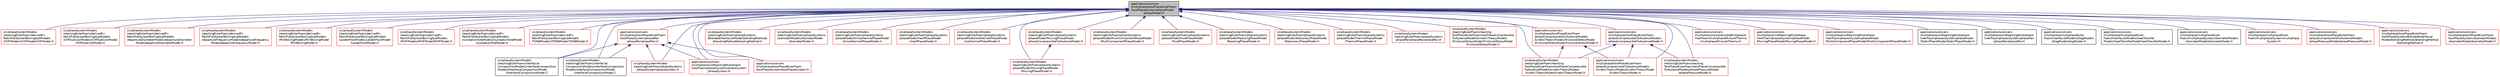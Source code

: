 digraph "applications/solvers/multiphase/twoPhaseEulerFoam/twoPhaseSystem/phaseModel/phaseModel.H"
{
  bgcolor="transparent";
  edge [fontname="Helvetica",fontsize="10",labelfontname="Helvetica",labelfontsize="10"];
  node [fontname="Helvetica",fontsize="10",shape=record];
  Node1 [label="applications/solvers\l/multiphase/twoPhaseEulerFoam\l/twoPhaseSystem/phaseModel\l/phaseModel.H",height=0.2,width=0.4,color="black", fillcolor="grey75", style="filled" fontcolor="black"];
  Node1 -> Node2 [dir="back",color="midnightblue",fontsize="10",style="solid",fontname="Helvetica"];
  Node2 [label="src/phaseSystemModels\l/reactingEulerFoam/derivedFv\lPatchFields/wallBoilingSubModels\l/CHFModels/CHFModel/CHFModel.H",height=0.2,width=0.4,color="red",URL="$CHFModel_8H.html"];
  Node1 -> Node3 [dir="back",color="midnightblue",fontsize="10",style="solid",fontname="Helvetica"];
  Node3 [label="src/phaseSystemModels\l/reactingEulerFoam/derivedFv\lPatchFields/wallBoilingSubModels\l/CHFSubCoolModels/CHFSubCoolModel\l/CHFSubCoolModel.H",height=0.2,width=0.4,color="red",URL="$CHFSubCoolModel_8H.html"];
  Node1 -> Node4 [dir="back",color="midnightblue",fontsize="10",style="solid",fontname="Helvetica"];
  Node4 [label="src/phaseSystemModels\l/reactingEulerFoam/derivedFv\lPatchFields/wallBoilingSubModels\l/departureDiameterModels/departureDiameter\lModel/departureDiameterModel.H",height=0.2,width=0.4,color="red",URL="$departureDiameterModel_8H.html"];
  Node1 -> Node5 [dir="back",color="midnightblue",fontsize="10",style="solid",fontname="Helvetica"];
  Node5 [label="src/phaseSystemModels\l/reactingEulerFoam/derivedFv\lPatchFields/wallBoilingSubModels\l/departureFrequencyModels/departureFrequency\lModel/departureFrequencyModel.H",height=0.2,width=0.4,color="red",URL="$departureFrequencyModel_8H.html"];
  Node1 -> Node6 [dir="back",color="midnightblue",fontsize="10",style="solid",fontname="Helvetica"];
  Node6 [label="src/phaseSystemModels\l/reactingEulerFoam/derivedFv\lPatchFields/wallBoilingSubModels\l/filmBoilingModels/filmBoilingModel\l/filmBoilingModel.H",height=0.2,width=0.4,color="red",URL="$filmBoilingModel_8H.html"];
  Node1 -> Node7 [dir="back",color="midnightblue",fontsize="10",style="solid",fontname="Helvetica"];
  Node7 [label="src/phaseSystemModels\l/reactingEulerFoam/derivedFv\lPatchFields/wallBoilingSubModels\l/LeidenfrostModels/LeidenfrostModel\l/LeidenfrostModel.H",height=0.2,width=0.4,color="red",URL="$LeidenfrostModel_8H.html"];
  Node1 -> Node8 [dir="back",color="midnightblue",fontsize="10",style="solid",fontname="Helvetica"];
  Node8 [label="src/phaseSystemModels\l/reactingEulerFoam/derivedFv\lPatchFields/wallBoilingSubModels\l/MHFModels/MHFModel/MHFModel.H",height=0.2,width=0.4,color="red",URL="$MHFModel_8H.html"];
  Node1 -> Node9 [dir="back",color="midnightblue",fontsize="10",style="solid",fontname="Helvetica"];
  Node9 [label="src/phaseSystemModels\l/reactingEulerFoam/derivedFv\lPatchFields/wallBoilingSubModels\l/nucleationSiteModels/nucleationSiteModel\l/nucleationSiteModel.H",height=0.2,width=0.4,color="red",URL="$nucleationSiteModel_8H.html"];
  Node1 -> Node10 [dir="back",color="midnightblue",fontsize="10",style="solid",fontname="Helvetica"];
  Node10 [label="src/phaseSystemModels\l/reactingEulerFoam/derivedFv\lPatchFields/wallBoilingSubModels\l/TDNBModels/TDNBModel/TDNBModel.H",height=0.2,width=0.4,color="red",URL="$TDNBModel_8H.html"];
  Node1 -> Node11 [dir="back",color="midnightblue",fontsize="10",style="solid",fontname="Helvetica"];
  Node11 [label="src/phaseSystemModels\l/reactingEulerFoam/interfacial\lCompositionModels/interfaceComposition\lModels/InterfaceCompositionModel\l/InterfaceCompositionModel.C",height=0.2,width=0.4,color="black",URL="$src_2phaseSystemModels_2reactingEulerFoam_2interfacialCompositionModels_2interfaceCompositionMod907b7ea6672e8bc5b9b7c63a83330fb2.html"];
  Node1 -> Node12 [dir="back",color="midnightblue",fontsize="10",style="solid",fontname="Helvetica"];
  Node12 [label="src/phaseSystemModels\l/reactingEulerFoam/interfacial\lCompositionModels/interfaceComposition\lModels/interfaceCompositionModel\l/interfaceCompositionModel.C",height=0.2,width=0.4,color="black",URL="$src_2phaseSystemModels_2reactingEulerFoam_2interfacialCompositionModels_2interfaceCompositionMode5bac36633d5db168d4e629da9abfcac.html"];
  Node1 -> Node13 [dir="back",color="midnightblue",fontsize="10",style="solid",fontname="Helvetica"];
  Node13 [label="src/phaseSystemModels\l/reactingEulerFoam/phaseSystems\l/BlendedInterfacialModel/blendingMethods\l/blendingMethod/blendingMethod.H",height=0.2,width=0.4,color="red",URL="$src_2phaseSystemModels_2reactingEulerFoam_2phaseSystems_2BlendedInterfacialModel_2blendingMethod277c74684f5dc57b7a34f06e6a05e509.html"];
  Node1 -> Node14 [dir="back",color="midnightblue",fontsize="10",style="solid",fontname="Helvetica"];
  Node14 [label="src/phaseSystemModels\l/reactingEulerFoam/phaseSystems\l/diameterModels/diameterModel\l/diameterModel.H",height=0.2,width=0.4,color="red",URL="$src_2phaseSystemModels_2reactingEulerFoam_2phaseSystems_2diameterModels_2diameterModel_2diameterModel_8H.html"];
  Node1 -> Node15 [dir="back",color="midnightblue",fontsize="10",style="solid",fontname="Helvetica"];
  Node15 [label="src/phaseSystemModels\l/reactingEulerFoam/phaseSystems\l/phaseModel/AnisothermalPhaseModel\l/AnisothermalPhaseModel.H",height=0.2,width=0.4,color="red",URL="$AnisothermalPhaseModel_8H.html"];
  Node1 -> Node16 [dir="back",color="midnightblue",fontsize="10",style="solid",fontname="Helvetica"];
  Node16 [label="src/phaseSystemModels\l/reactingEulerFoam/phaseSystems\l/phaseModel/InertPhaseModel\l/InertPhaseModel.H",height=0.2,width=0.4,color="red",URL="$InertPhaseModel_8H.html"];
  Node1 -> Node17 [dir="back",color="midnightblue",fontsize="10",style="solid",fontname="Helvetica"];
  Node17 [label="src/phaseSystemModels\l/reactingEulerFoam/phaseSystems\l/phaseModel/IsothermalPhaseModel\l/IsothermalPhaseModel.H",height=0.2,width=0.4,color="red",URL="$IsothermalPhaseModel_8H.html"];
  Node1 -> Node18 [dir="back",color="midnightblue",fontsize="10",style="solid",fontname="Helvetica"];
  Node18 [label="src/phaseSystemModels\l/reactingEulerFoam/phaseSystems\l/phaseModel/MovingPhaseModel\l/MovingPhaseModel.H",height=0.2,width=0.4,color="red",URL="$src_2phaseSystemModels_2reactingEulerFoam_2phaseSystems_2phaseModel_2MovingPhaseModel_2MovingPhaseModel_8H.html"];
  Node1 -> Node19 [dir="back",color="midnightblue",fontsize="10",style="solid",fontname="Helvetica"];
  Node19 [label="src/phaseSystemModels\l/reactingEulerFoam/phaseSystems\l/phaseModel/MovingPhaseModel\l/phaseCompressibleTurbulenceModel.H",height=0.2,width=0.4,color="red",URL="$src_2phaseSystemModels_2reactingEulerFoam_2phaseSystems_2phaseModel_2MovingPhaseModel_2phaseCompressibleTurbulenceModel_8H.html"];
  Node19 -> Node18 [dir="back",color="midnightblue",fontsize="10",style="solid",fontname="Helvetica"];
  Node1 -> Node20 [dir="back",color="midnightblue",fontsize="10",style="solid",fontname="Helvetica"];
  Node20 [label="src/phaseSystemModels\l/reactingEulerFoam/phaseSystems\l/phaseModel/MultiComponentPhaseModel\l/MultiComponentPhaseModel.H",height=0.2,width=0.4,color="red",URL="$src_2phaseSystemModels_2reactingEulerFoam_2phaseSystems_2phaseModel_2MultiComponentPhaseModel_2MultiComponentPhaseModel_8H.html"];
  Node1 -> Node21 [dir="back",color="midnightblue",fontsize="10",style="solid",fontname="Helvetica"];
  Node21 [label="src/phaseSystemModels\l/reactingEulerFoam/phaseSystems\l/phaseModel/PurePhaseModel\l/PurePhaseModel.H",height=0.2,width=0.4,color="red",URL="$src_2phaseSystemModels_2reactingEulerFoam_2phaseSystems_2phaseModel_2PurePhaseModel_2PurePhaseModel_8H.html"];
  Node1 -> Node22 [dir="back",color="midnightblue",fontsize="10",style="solid",fontname="Helvetica"];
  Node22 [label="src/phaseSystemModels\l/reactingEulerFoam/phaseSystems\l/phaseModel/ReactingPhaseModel\l/ReactingPhaseModel.H",height=0.2,width=0.4,color="red",URL="$ReactingPhaseModel_8H.html"];
  Node1 -> Node23 [dir="back",color="midnightblue",fontsize="10",style="solid",fontname="Helvetica"];
  Node23 [label="src/phaseSystemModels\l/reactingEulerFoam/phaseSystems\l/phaseModel/StationaryPhaseModel\l/StationaryPhaseModel.H",height=0.2,width=0.4,color="red",URL="$StationaryPhaseModel_8H.html"];
  Node1 -> Node24 [dir="back",color="midnightblue",fontsize="10",style="solid",fontname="Helvetica"];
  Node24 [label="src/phaseSystemModels\l/reactingEulerFoam/phaseSystems\l/phaseModel/ThermoPhaseModel\l/ThermoPhaseModel.H",height=0.2,width=0.4,color="red",URL="$ThermoPhaseModel_8H.html"];
  Node1 -> Node25 [dir="back",color="midnightblue",fontsize="10",style="solid",fontname="Helvetica"];
  Node25 [label="src/phaseSystemModels\l/reactingEulerFoam/phaseSystems\l/phasePair/phasePair/phasePair.H",height=0.2,width=0.4,color="red",URL="$src_2phaseSystemModels_2reactingEulerFoam_2phaseSystems_2phasePair_2phasePair_2phasePair_8H.html"];
  Node1 -> Node26 [dir="back",color="midnightblue",fontsize="10",style="solid",fontname="Helvetica"];
  Node26 [label="src/phaseSystemModels\l/reactingEulerFoam/phaseSystems\l/phaseSystem/phaseSystem.H",height=0.2,width=0.4,color="red",URL="$src_2phaseSystemModels_2reactingEulerFoam_2phaseSystems_2phaseSystem_2phaseSystem_8H.html"];
  Node1 -> Node27 [dir="back",color="midnightblue",fontsize="10",style="solid",fontname="Helvetica"];
  Node27 [label="src/phaseSystemModels\l/reactingEulerFoam/reacting\lTwoPhaseEulerFoam/twoPhaseCompressible\lTurbulenceModels/kineticTheoryModels\l/frictionalStressModel/frictionalStressModel\l/frictionalStressModel.H",height=0.2,width=0.4,color="red",URL="$src_2phaseSystemModels_2reactingEulerFoam_2reactingTwoPhaseEulerFoam_2twoPhaseCompressibleTurbulb595efee6579b2ddb458b1d7a73a6ced.html"];
  Node1 -> Node28 [dir="back",color="midnightblue",fontsize="10",style="solid",fontname="Helvetica"];
  Node28 [label="src/phaseSystemModels\l/reactingEulerFoam/reacting\lTwoPhaseEulerFoam/twoPhaseCompressible\lTurbulenceModels/kineticTheoryModels\l/kineticTheoryModel/kineticTheoryModel.H",height=0.2,width=0.4,color="red",URL="$src_2phaseSystemModels_2reactingEulerFoam_2reactingTwoPhaseEulerFoam_2twoPhaseCompressibleTurbul4dc7b49822909ddab20081901569db1a.html"];
  Node1 -> Node29 [dir="back",color="midnightblue",fontsize="10",style="solid",fontname="Helvetica"];
  Node29 [label="src/phaseSystemModels\l/reactingEulerFoam/reacting\lTwoPhaseEulerFoam/twoPhaseCompressible\lTurbulenceModels/phasePressureModel\l/phasePressureModel.H",height=0.2,width=0.4,color="red",URL="$src_2phaseSystemModels_2reactingEulerFoam_2reactingTwoPhaseEulerFoam_2twoPhaseCompressibleTurbul4bc870fbdaddacf85714fff03addf0be.html"];
  Node1 -> Node30 [dir="back",color="midnightblue",fontsize="10",style="solid",fontname="Helvetica"];
  Node30 [label="applications/solvers\l/multiphase/compressibleMultiphase\lInterFoam/multiphaseMixtureThermo\l/multiphaseMixtureThermo.H",height=0.2,width=0.4,color="red",URL="$multiphaseMixtureThermo_8H.html"];
  Node1 -> Node31 [dir="back",color="midnightblue",fontsize="10",style="solid",fontname="Helvetica"];
  Node31 [label="applications/solvers\l/multiphase/icoReactingMultiphase\lInterFoam/phasesSystem/phaseModel\l/MovingPhaseModel/MovingPhaseModel.H",height=0.2,width=0.4,color="red",URL="$applications_2solvers_2multiphase_2icoReactingMultiphaseInterFoam_2phasesSystem_2phaseModel_2Movca0a52c7d890f9a0e1e272ee2497c703.html"];
  Node1 -> Node32 [dir="back",color="midnightblue",fontsize="10",style="solid",fontname="Helvetica"];
  Node32 [label="applications/solvers\l/multiphase/icoReactingMultiphase\lInterFoam/phasesSystem/phaseModel\l/MultiComponentPhaseModel/MultiComponentPhaseModel.H",height=0.2,width=0.4,color="red",URL="$applications_2solvers_2multiphase_2icoReactingMultiphaseInterFoam_2phasesSystem_2phaseModel_2Mul3ee7353408c01c108a0bb070d87fa67b.html"];
  Node1 -> Node33 [dir="back",color="midnightblue",fontsize="10",style="solid",fontname="Helvetica"];
  Node33 [label="applications/solvers\l/multiphase/icoReactingMultiphase\lInterFoam/phasesSystem/phaseModel\l/StaticPhaseModel/StaticPhaseModel.H",height=0.2,width=0.4,color="black",URL="$StaticPhaseModel_8H.html"];
  Node1 -> Node34 [dir="back",color="midnightblue",fontsize="10",style="solid",fontname="Helvetica"];
  Node34 [label="applications/solvers\l/multiphase/icoReactingMultiphase\lInterFoam/phasesSystem/phasePair\l/phasePair/phasePair.H",height=0.2,width=0.4,color="black",URL="$applications_2solvers_2multiphase_2icoReactingMultiphaseInterFoam_2phasesSystem_2phasePair_2phasePair_2phasePair_8H.html"];
  Node1 -> Node35 [dir="back",color="midnightblue",fontsize="10",style="solid",fontname="Helvetica"];
  Node35 [label="applications/solvers\l/multiphase/icoReactingMultiphase\lInterFoam/phasesSystem/phaseSystem\l/phaseSystem.H",height=0.2,width=0.4,color="red",URL="$applications_2solvers_2multiphase_2icoReactingMultiphaseInterFoam_2phasesSystem_2phaseSystem_2phaseSystem_8H.html"];
  Node1 -> Node36 [dir="back",color="midnightblue",fontsize="10",style="solid",fontname="Helvetica"];
  Node36 [label="applications/solvers\l/multiphase/multiphaseEuler\lFoam/interfacialModels/dragModels\l/dragModel/dragModel.H",height=0.2,width=0.4,color="black",URL="$applications_2solvers_2multiphase_2multiphaseEulerFoam_2interfacialModels_2dragModels_2dragModel_2dragModel_8H.html"];
  Node1 -> Node37 [dir="back",color="midnightblue",fontsize="10",style="solid",fontname="Helvetica"];
  Node37 [label="applications/solvers\l/multiphase/multiphaseEuler\lFoam/interfacialModels/heatTransfer\lModels/heatTransferModel/heatTransferModel.H",height=0.2,width=0.4,color="black",URL="$applications_2solvers_2multiphase_2multiphaseEulerFoam_2interfacialModels_2heatTransferModels_2hd067f8207e04d9366c29bbb767ed6634.html"];
  Node1 -> Node38 [dir="back",color="midnightblue",fontsize="10",style="solid",fontname="Helvetica"];
  Node38 [label="applications/solvers\l/multiphase/multiphaseEuler\lFoam/multiphaseSystem/diameterModels\l/diameterModel/diameterModel.H",height=0.2,width=0.4,color="black",URL="$applications_2solvers_2multiphase_2multiphaseEulerFoam_2multiphaseSystem_2diameterModels_2diameterModel_2diameterModel_8H.html"];
  Node1 -> Node39 [dir="back",color="midnightblue",fontsize="10",style="solid",fontname="Helvetica"];
  Node39 [label="applications/solvers\l/multiphase/multiphaseEuler\lFoam/multiphaseSystem/multiphase\lSystem.H",height=0.2,width=0.4,color="red",URL="$applications_2solvers_2multiphase_2multiphaseEulerFoam_2multiphaseSystem_2multiphaseSystem_8H.html"];
  Node1 -> Node40 [dir="back",color="midnightblue",fontsize="10",style="solid",fontname="Helvetica"];
  Node40 [label="applications/solvers\l/multiphase/twoPhaseEulerFoam\l/phaseCompressibleTurbulenceModels\l/kineticTheoryModels/frictionalStressModel\l/frictionalStressModel/frictionalStressModel.H",height=0.2,width=0.4,color="red",URL="$applications_2solvers_2multiphase_2twoPhaseEulerFoam_2phaseCompressibleTurbulenceModels_2kineticdf4972ee56de9b518ec0da7bc271f734.html"];
  Node40 -> Node28 [dir="back",color="midnightblue",fontsize="10",style="solid",fontname="Helvetica"];
  Node40 -> Node41 [dir="back",color="midnightblue",fontsize="10",style="solid",fontname="Helvetica"];
  Node41 [label="applications/solvers\l/multiphase/twoPhaseEulerFoam\l/phaseCompressibleTurbulenceModels\l/kineticTheoryModels/kineticTheoryModel\l/kineticTheoryModel.H",height=0.2,width=0.4,color="red",URL="$applications_2solvers_2multiphase_2twoPhaseEulerFoam_2phaseCompressibleTurbulenceModels_2kinetic844d74a568ffe0746419f938e943580c.html"];
  Node1 -> Node41 [dir="back",color="midnightblue",fontsize="10",style="solid",fontname="Helvetica"];
  Node1 -> Node42 [dir="back",color="midnightblue",fontsize="10",style="solid",fontname="Helvetica"];
  Node42 [label="applications/solvers\l/multiphase/twoPhaseEulerFoam\l/phaseCompressibleTurbulenceModels\l/phaseCompressibleTurbulenceModel.H",height=0.2,width=0.4,color="red",URL="$applications_2solvers_2multiphase_2twoPhaseEulerFoam_2phaseCompressibleTurbulenceModels_2phaseCompressibleTurbulenceModel_8H.html"];
  Node42 -> Node28 [dir="back",color="midnightblue",fontsize="10",style="solid",fontname="Helvetica"];
  Node42 -> Node29 [dir="back",color="midnightblue",fontsize="10",style="solid",fontname="Helvetica"];
  Node42 -> Node41 [dir="back",color="midnightblue",fontsize="10",style="solid",fontname="Helvetica"];
  Node1 -> Node43 [dir="back",color="midnightblue",fontsize="10",style="solid",fontname="Helvetica"];
  Node43 [label="applications/solvers\l/multiphase/twoPhaseEulerFoam\l/phaseCompressibleTurbulenceModels\l/phasePressureModel/phasePressureModel.H",height=0.2,width=0.4,color="red",URL="$applications_2solvers_2multiphase_2twoPhaseEulerFoam_2phaseCompressibleTurbulenceModels_2phasePrb138aa3fa1fe1a705457cf1e91277c82.html"];
  Node1 -> Node44 [dir="back",color="midnightblue",fontsize="10",style="solid",fontname="Helvetica"];
  Node44 [label="applications/solvers\l/multiphase/twoPhaseEulerFoam\l/twoPhaseSystem/BlendedInterfacial\lModel/blendingMethods/blendingMethod\l/blendingMethod.H",height=0.2,width=0.4,color="red",URL="$applications_2solvers_2multiphase_2twoPhaseEulerFoam_2twoPhaseSystem_2BlendedInterfacialModel_2b18cd0660ba706b26f24ad1f29b9d0746.html"];
  Node1 -> Node45 [dir="back",color="midnightblue",fontsize="10",style="solid",fontname="Helvetica"];
  Node45 [label="applications/solvers\l/multiphase/twoPhaseEulerFoam\l/twoPhaseSystem/diameterModels\l/diameterModel/diameterModel.H",height=0.2,width=0.4,color="red",URL="$applications_2solvers_2multiphase_2twoPhaseEulerFoam_2twoPhaseSystem_2diameterModels_2diameterModel_2diameterModel_8H.html"];
  Node1 -> Node46 [dir="back",color="midnightblue",fontsize="10",style="solid",fontname="Helvetica"];
  Node46 [label="applications/solvers\l/multiphase/twoPhaseEulerFoam\l/twoPhaseSystem/phasePair\l/phasePair/phasePair.H",height=0.2,width=0.4,color="red",URL="$applications_2solvers_2multiphase_2twoPhaseEulerFoam_2twoPhaseSystem_2phasePair_2phasePair_2phasePair_8H.html"];
  Node46 -> Node11 [dir="back",color="midnightblue",fontsize="10",style="solid",fontname="Helvetica"];
  Node46 -> Node12 [dir="back",color="midnightblue",fontsize="10",style="solid",fontname="Helvetica"];
  Node46 -> Node26 [dir="back",color="midnightblue",fontsize="10",style="solid",fontname="Helvetica"];
  Node46 -> Node35 [dir="back",color="midnightblue",fontsize="10",style="solid",fontname="Helvetica"];
  Node46 -> Node47 [dir="back",color="midnightblue",fontsize="10",style="solid",fontname="Helvetica"];
  Node47 [label="applications/solvers\l/multiphase/twoPhaseEulerFoam\l/twoPhaseSystem/twoPhaseSystem.H",height=0.2,width=0.4,color="red",URL="$applications_2solvers_2multiphase_2twoPhaseEulerFoam_2twoPhaseSystem_2twoPhaseSystem_8H.html"];
  Node1 -> Node47 [dir="back",color="midnightblue",fontsize="10",style="solid",fontname="Helvetica"];
}
